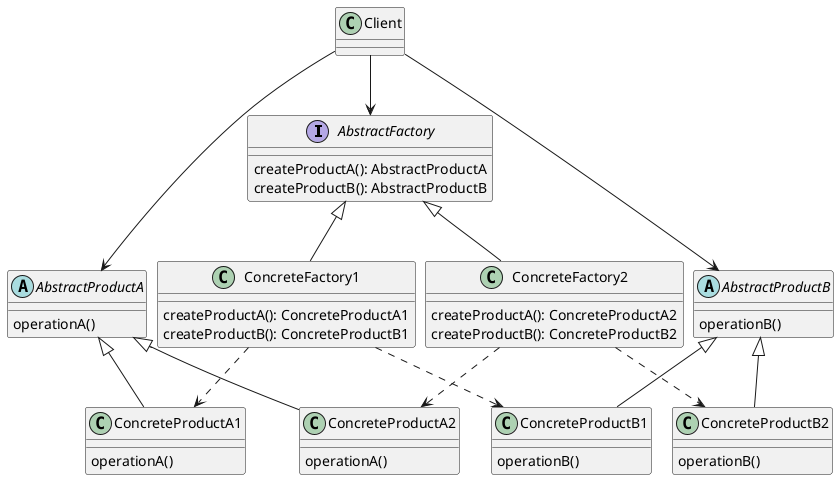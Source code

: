 @startuml
skinparam nodesep 10
skinparam class {
  BackgroundColor<<interface>> #ffccff
  BackgroundColor<<abstract>> #ccccff
}

interface AbstractFactory {
  {method} createProductA(): AbstractProductA
  {method} createProductB(): AbstractProductB
}

abstract class AbstractProductA {
  {method} operationA()
}

abstract class AbstractProductB {
  {method} operationB()
}

class ConcreteFactory1 extends AbstractFactory {
  {method} createProductA(): ConcreteProductA1
  {method} createProductB(): ConcreteProductB1
}

class ConcreteFactory2 extends AbstractFactory {
  {method} createProductA(): ConcreteProductA2
  {method} createProductB(): ConcreteProductB2
}

class ConcreteProductA1 extends AbstractProductA {
  {method} operationA()
}

class ConcreteProductA2 extends AbstractProductA {
  {method} operationA()
}

class ConcreteProductB1 extends AbstractProductB {
  {method} operationB()
}

class ConcreteProductB2 extends AbstractProductB {
  {method} operationB()
}

Client --> AbstractFactory
Client --> AbstractProductA
Client --> AbstractProductB

ConcreteFactory1 ..> ConcreteProductA1
ConcreteFactory1 ..> ConcreteProductB1
ConcreteFactory2 ..> ConcreteProductA2
ConcreteFactory2 ..> ConcreteProductB2

@enduml

